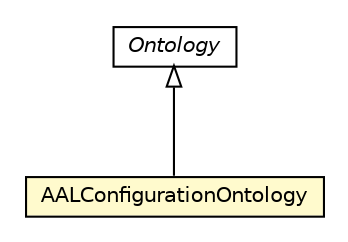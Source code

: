 #!/usr/local/bin/dot
#
# Class diagram 
# Generated by UMLGraph version R5_6-24-gf6e263 (http://www.umlgraph.org/)
#

digraph G {
	edge [fontname="Helvetica",fontsize=10,labelfontname="Helvetica",labelfontsize=10];
	node [fontname="Helvetica",fontsize=10,shape=plaintext];
	nodesep=0.25;
	ranksep=0.5;
	// org.universAAL.middleware.owl.Ontology
	c1519623 [label=<<table title="org.universAAL.middleware.owl.Ontology" border="0" cellborder="1" cellspacing="0" cellpadding="2" port="p" href="../../../../owl/Ontology.html">
		<tr><td><table border="0" cellspacing="0" cellpadding="1">
<tr><td align="center" balign="center"><font face="Helvetica-Oblique"> Ontology </font></td></tr>
		</table></td></tr>
		</table>>, URL="../../../../owl/Ontology.html", fontname="Helvetica", fontcolor="black", fontsize=10.0];
	// org.universAAL.middleware.managers.configuration.core.owl.AALConfigurationOntology
	c1520739 [label=<<table title="org.universAAL.middleware.managers.configuration.core.owl.AALConfigurationOntology" border="0" cellborder="1" cellspacing="0" cellpadding="2" port="p" bgcolor="lemonChiffon" href="./AALConfigurationOntology.html">
		<tr><td><table border="0" cellspacing="0" cellpadding="1">
<tr><td align="center" balign="center"> AALConfigurationOntology </td></tr>
		</table></td></tr>
		</table>>, URL="./AALConfigurationOntology.html", fontname="Helvetica", fontcolor="black", fontsize=10.0];
	//org.universAAL.middleware.managers.configuration.core.owl.AALConfigurationOntology extends org.universAAL.middleware.owl.Ontology
	c1519623:p -> c1520739:p [dir=back,arrowtail=empty];
}

